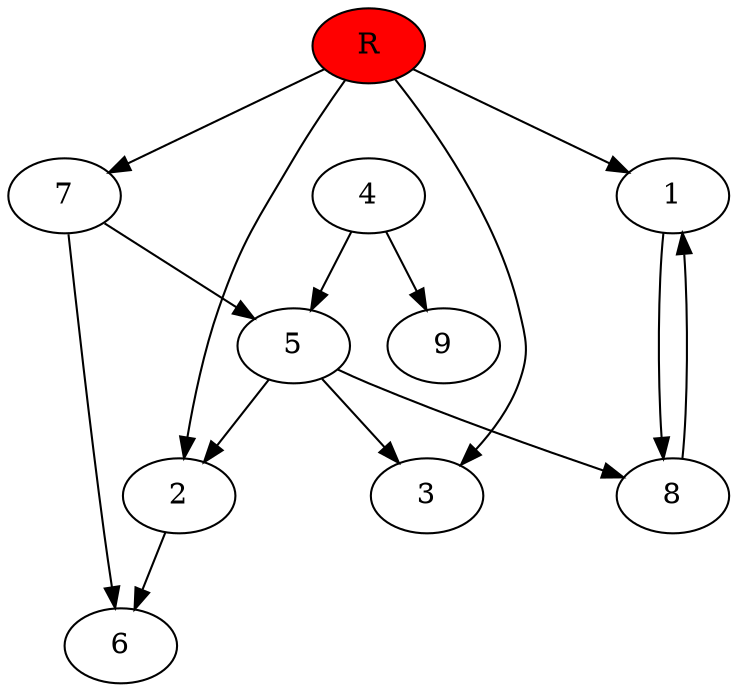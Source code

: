 digraph prb8340 {
	1
	2
	3
	4
	5
	6
	7
	8
	R [fillcolor="#ff0000" style=filled]
	1 -> 8
	2 -> 6
	4 -> 5
	4 -> 9
	5 -> 2
	5 -> 3
	5 -> 8
	7 -> 5
	7 -> 6
	8 -> 1
	R -> 1
	R -> 2
	R -> 3
	R -> 7
}
